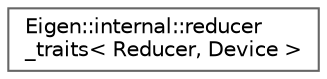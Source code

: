 digraph "类继承关系图"
{
 // LATEX_PDF_SIZE
  bgcolor="transparent";
  edge [fontname=Helvetica,fontsize=10,labelfontname=Helvetica,labelfontsize=10];
  node [fontname=Helvetica,fontsize=10,shape=box,height=0.2,width=0.4];
  rankdir="LR";
  Node0 [id="Node000000",label="Eigen::internal::reducer\l_traits\< Reducer, Device \>",height=0.2,width=0.4,color="grey40", fillcolor="white", style="filled",URL="$struct_eigen_1_1internal_1_1reducer__traits.html",tooltip=" "];
}
